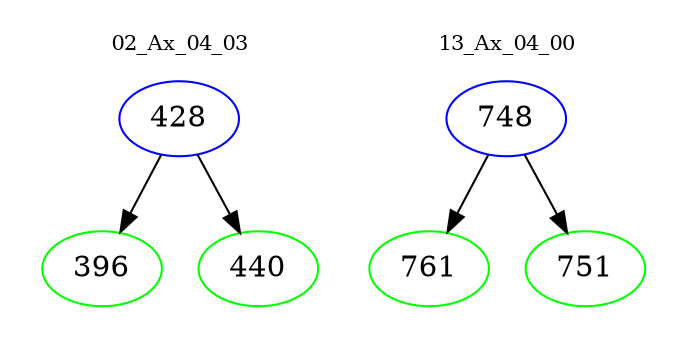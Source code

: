 digraph{
subgraph cluster_0 {
color = white
label = "02_Ax_04_03";
fontsize=10;
T0_428 [label="428", color="blue"]
T0_428 -> T0_396 [color="black"]
T0_396 [label="396", color="green"]
T0_428 -> T0_440 [color="black"]
T0_440 [label="440", color="green"]
}
subgraph cluster_1 {
color = white
label = "13_Ax_04_00";
fontsize=10;
T1_748 [label="748", color="blue"]
T1_748 -> T1_761 [color="black"]
T1_761 [label="761", color="green"]
T1_748 -> T1_751 [color="black"]
T1_751 [label="751", color="green"]
}
}
